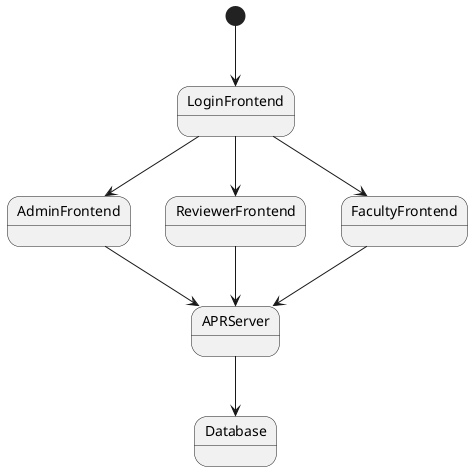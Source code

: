 @startuml

[*] --> LoginFrontend
LoginFrontend --> AdminFrontend
LoginFrontend --> ReviewerFrontend
LoginFrontend --> FacultyFrontend
FacultyFrontend --> APRServer
ReviewerFrontend --> APRServer
AdminFrontend --> APRServer
APRServer --> Database


@enduml